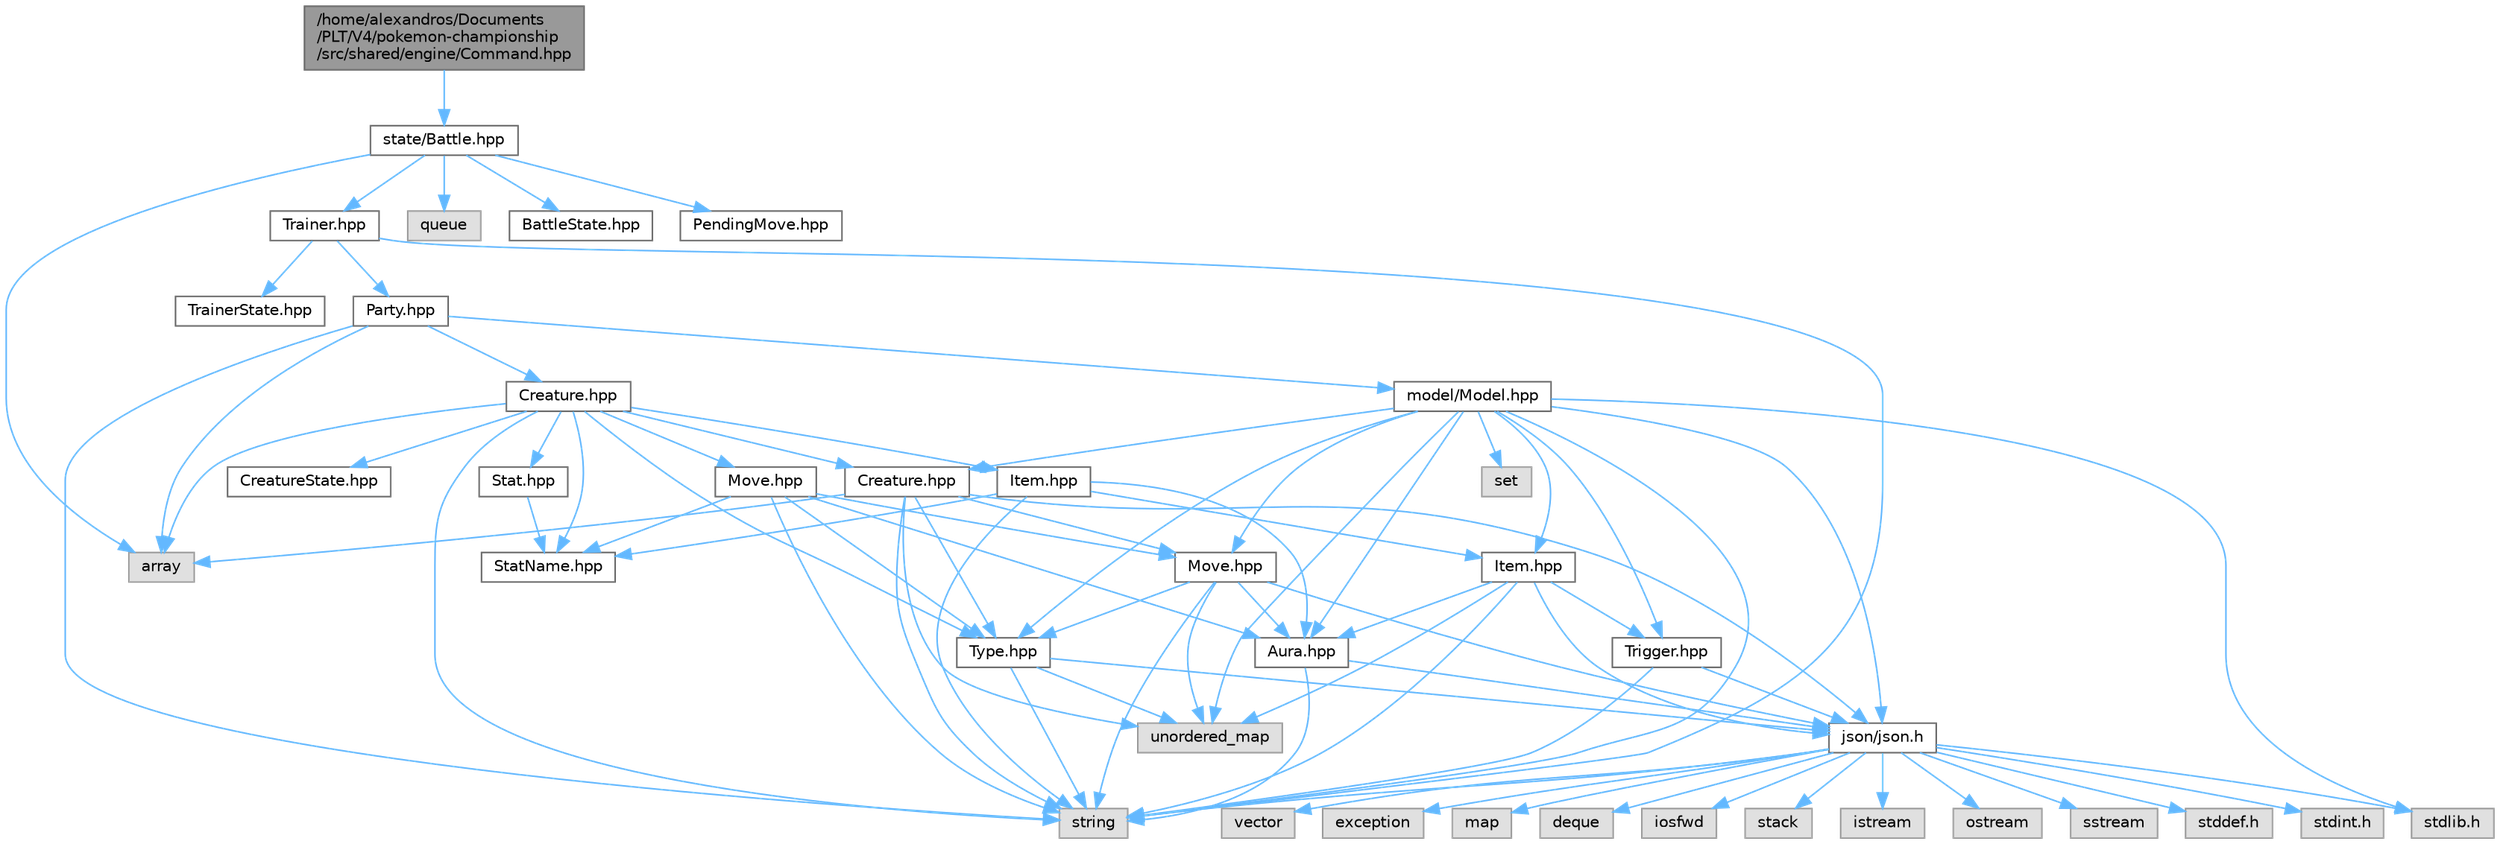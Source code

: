 digraph "/home/alexandros/Documents/PLT/V4/pokemon-championship/src/shared/engine/Command.hpp"
{
 // LATEX_PDF_SIZE
  bgcolor="transparent";
  edge [fontname=Helvetica,fontsize=10,labelfontname=Helvetica,labelfontsize=10];
  node [fontname=Helvetica,fontsize=10,shape=box,height=0.2,width=0.4];
  Node1 [label="/home/alexandros/Documents\l/PLT/V4/pokemon-championship\l/src/shared/engine/Command.hpp",height=0.2,width=0.4,color="gray40", fillcolor="grey60", style="filled", fontcolor="black",tooltip=" "];
  Node1 -> Node2 [color="steelblue1",style="solid"];
  Node2 [label="state/Battle.hpp",height=0.2,width=0.4,color="grey40", fillcolor="white", style="filled",URL="$_battle_8hpp.html",tooltip=" "];
  Node2 -> Node3 [color="steelblue1",style="solid"];
  Node3 [label="array",height=0.2,width=0.4,color="grey60", fillcolor="#E0E0E0", style="filled",tooltip=" "];
  Node2 -> Node4 [color="steelblue1",style="solid"];
  Node4 [label="queue",height=0.2,width=0.4,color="grey60", fillcolor="#E0E0E0", style="filled",tooltip=" "];
  Node2 -> Node5 [color="steelblue1",style="solid"];
  Node5 [label="BattleState.hpp",height=0.2,width=0.4,color="grey40", fillcolor="white", style="filled",URL="$_battle_state_8hpp.html",tooltip=" "];
  Node2 -> Node6 [color="steelblue1",style="solid"];
  Node6 [label="PendingMove.hpp",height=0.2,width=0.4,color="grey40", fillcolor="white", style="filled",URL="$_pending_move_8hpp.html",tooltip=" "];
  Node2 -> Node7 [color="steelblue1",style="solid"];
  Node7 [label="Trainer.hpp",height=0.2,width=0.4,color="grey40", fillcolor="white", style="filled",URL="$_trainer_8hpp.html",tooltip=" "];
  Node7 -> Node8 [color="steelblue1",style="solid"];
  Node8 [label="string",height=0.2,width=0.4,color="grey60", fillcolor="#E0E0E0", style="filled",tooltip=" "];
  Node7 -> Node9 [color="steelblue1",style="solid"];
  Node9 [label="TrainerState.hpp",height=0.2,width=0.4,color="grey40", fillcolor="white", style="filled",URL="$_trainer_state_8hpp.html",tooltip=" "];
  Node7 -> Node10 [color="steelblue1",style="solid"];
  Node10 [label="Party.hpp",height=0.2,width=0.4,color="grey40", fillcolor="white", style="filled",URL="$_party_8hpp.html",tooltip=" "];
  Node10 -> Node3 [color="steelblue1",style="solid"];
  Node10 -> Node8 [color="steelblue1",style="solid"];
  Node10 -> Node11 [color="steelblue1",style="solid"];
  Node11 [label="model/Model.hpp",height=0.2,width=0.4,color="grey40", fillcolor="white", style="filled",URL="$model_2_model_8hpp.html",tooltip=" "];
  Node11 -> Node8 [color="steelblue1",style="solid"];
  Node11 -> Node12 [color="steelblue1",style="solid"];
  Node12 [label="unordered_map",height=0.2,width=0.4,color="grey60", fillcolor="#E0E0E0", style="filled",tooltip=" "];
  Node11 -> Node13 [color="steelblue1",style="solid"];
  Node13 [label="set",height=0.2,width=0.4,color="grey60", fillcolor="#E0E0E0", style="filled",tooltip=" "];
  Node11 -> Node14 [color="steelblue1",style="solid"];
  Node14 [label="json/json.h",height=0.2,width=0.4,color="grey40", fillcolor="white", style="filled",URL="$json_8h.html",tooltip=" "];
  Node14 -> Node15 [color="steelblue1",style="solid"];
  Node15 [label="stddef.h",height=0.2,width=0.4,color="grey60", fillcolor="#E0E0E0", style="filled",tooltip=" "];
  Node14 -> Node8 [color="steelblue1",style="solid"];
  Node14 -> Node16 [color="steelblue1",style="solid"];
  Node16 [label="stdint.h",height=0.2,width=0.4,color="grey60", fillcolor="#E0E0E0", style="filled",tooltip=" "];
  Node14 -> Node17 [color="steelblue1",style="solid"];
  Node17 [label="vector",height=0.2,width=0.4,color="grey60", fillcolor="#E0E0E0", style="filled",tooltip=" "];
  Node14 -> Node18 [color="steelblue1",style="solid"];
  Node18 [label="exception",height=0.2,width=0.4,color="grey60", fillcolor="#E0E0E0", style="filled",tooltip=" "];
  Node14 -> Node19 [color="steelblue1",style="solid"];
  Node19 [label="map",height=0.2,width=0.4,color="grey60", fillcolor="#E0E0E0", style="filled",tooltip=" "];
  Node14 -> Node20 [color="steelblue1",style="solid"];
  Node20 [label="deque",height=0.2,width=0.4,color="grey60", fillcolor="#E0E0E0", style="filled",tooltip=" "];
  Node14 -> Node21 [color="steelblue1",style="solid"];
  Node21 [label="iosfwd",height=0.2,width=0.4,color="grey60", fillcolor="#E0E0E0", style="filled",tooltip=" "];
  Node14 -> Node22 [color="steelblue1",style="solid"];
  Node22 [label="stack",height=0.2,width=0.4,color="grey60", fillcolor="#E0E0E0", style="filled",tooltip=" "];
  Node14 -> Node23 [color="steelblue1",style="solid"];
  Node23 [label="istream",height=0.2,width=0.4,color="grey60", fillcolor="#E0E0E0", style="filled",tooltip=" "];
  Node14 -> Node24 [color="steelblue1",style="solid"];
  Node24 [label="ostream",height=0.2,width=0.4,color="grey60", fillcolor="#E0E0E0", style="filled",tooltip=" "];
  Node14 -> Node25 [color="steelblue1",style="solid"];
  Node25 [label="stdlib.h",height=0.2,width=0.4,color="grey60", fillcolor="#E0E0E0", style="filled",tooltip=" "];
  Node14 -> Node26 [color="steelblue1",style="solid"];
  Node26 [label="sstream",height=0.2,width=0.4,color="grey60", fillcolor="#E0E0E0", style="filled",tooltip=" "];
  Node11 -> Node25 [color="steelblue1",style="solid"];
  Node11 -> Node27 [color="steelblue1",style="solid"];
  Node27 [label="Item.hpp",height=0.2,width=0.4,color="grey40", fillcolor="white", style="filled",URL="$model_2_item_8hpp.html",tooltip=" "];
  Node27 -> Node8 [color="steelblue1",style="solid"];
  Node27 -> Node14 [color="steelblue1",style="solid"];
  Node27 -> Node12 [color="steelblue1",style="solid"];
  Node27 -> Node28 [color="steelblue1",style="solid"];
  Node28 [label="Trigger.hpp",height=0.2,width=0.4,color="grey40", fillcolor="white", style="filled",URL="$_trigger_8hpp.html",tooltip=" "];
  Node28 -> Node8 [color="steelblue1",style="solid"];
  Node28 -> Node14 [color="steelblue1",style="solid"];
  Node27 -> Node29 [color="steelblue1",style="solid"];
  Node29 [label="Aura.hpp",height=0.2,width=0.4,color="grey40", fillcolor="white", style="filled",URL="$_aura_8hpp.html",tooltip=" "];
  Node29 -> Node8 [color="steelblue1",style="solid"];
  Node29 -> Node14 [color="steelblue1",style="solid"];
  Node11 -> Node28 [color="steelblue1",style="solid"];
  Node11 -> Node29 [color="steelblue1",style="solid"];
  Node11 -> Node30 [color="steelblue1",style="solid"];
  Node30 [label="Move.hpp",height=0.2,width=0.4,color="grey40", fillcolor="white", style="filled",URL="$model_2_move_8hpp.html",tooltip=" "];
  Node30 -> Node8 [color="steelblue1",style="solid"];
  Node30 -> Node14 [color="steelblue1",style="solid"];
  Node30 -> Node12 [color="steelblue1",style="solid"];
  Node30 -> Node31 [color="steelblue1",style="solid"];
  Node31 [label="Type.hpp",height=0.2,width=0.4,color="grey40", fillcolor="white", style="filled",URL="$_type_8hpp.html",tooltip=" "];
  Node31 -> Node8 [color="steelblue1",style="solid"];
  Node31 -> Node12 [color="steelblue1",style="solid"];
  Node31 -> Node14 [color="steelblue1",style="solid"];
  Node30 -> Node29 [color="steelblue1",style="solid"];
  Node11 -> Node32 [color="steelblue1",style="solid"];
  Node32 [label="Creature.hpp",height=0.2,width=0.4,color="grey40", fillcolor="white", style="filled",URL="$model_2_creature_8hpp.html",tooltip=" "];
  Node32 -> Node8 [color="steelblue1",style="solid"];
  Node32 -> Node3 [color="steelblue1",style="solid"];
  Node32 -> Node14 [color="steelblue1",style="solid"];
  Node32 -> Node12 [color="steelblue1",style="solid"];
  Node32 -> Node30 [color="steelblue1",style="solid"];
  Node32 -> Node31 [color="steelblue1",style="solid"];
  Node11 -> Node31 [color="steelblue1",style="solid"];
  Node10 -> Node33 [color="steelblue1",style="solid"];
  Node33 [label="Creature.hpp",height=0.2,width=0.4,color="grey40", fillcolor="white", style="filled",URL="$state_2_creature_8hpp.html",tooltip=" "];
  Node33 -> Node8 [color="steelblue1",style="solid"];
  Node33 -> Node3 [color="steelblue1",style="solid"];
  Node33 -> Node34 [color="steelblue1",style="solid"];
  Node34 [label="CreatureState.hpp",height=0.2,width=0.4,color="grey40", fillcolor="white", style="filled",URL="$_creature_state_8hpp.html",tooltip=" "];
  Node33 -> Node32 [color="steelblue1",style="solid"];
  Node33 -> Node35 [color="steelblue1",style="solid"];
  Node35 [label="StatName.hpp",height=0.2,width=0.4,color="grey40", fillcolor="white", style="filled",URL="$_stat_name_8hpp.html",tooltip=" "];
  Node33 -> Node31 [color="steelblue1",style="solid"];
  Node33 -> Node36 [color="steelblue1",style="solid"];
  Node36 [label="Item.hpp",height=0.2,width=0.4,color="grey40", fillcolor="white", style="filled",URL="$state_2_item_8hpp.html",tooltip=" "];
  Node36 -> Node8 [color="steelblue1",style="solid"];
  Node36 -> Node27 [color="steelblue1",style="solid"];
  Node36 -> Node35 [color="steelblue1",style="solid"];
  Node36 -> Node29 [color="steelblue1",style="solid"];
  Node33 -> Node37 [color="steelblue1",style="solid"];
  Node37 [label="Stat.hpp",height=0.2,width=0.4,color="grey40", fillcolor="white", style="filled",URL="$_stat_8hpp.html",tooltip=" "];
  Node37 -> Node35 [color="steelblue1",style="solid"];
  Node33 -> Node38 [color="steelblue1",style="solid"];
  Node38 [label="Move.hpp",height=0.2,width=0.4,color="grey40", fillcolor="white", style="filled",URL="$state_2_move_8hpp.html",tooltip=" "];
  Node38 -> Node8 [color="steelblue1",style="solid"];
  Node38 -> Node30 [color="steelblue1",style="solid"];
  Node38 -> Node35 [color="steelblue1",style="solid"];
  Node38 -> Node29 [color="steelblue1",style="solid"];
  Node38 -> Node31 [color="steelblue1",style="solid"];
}

